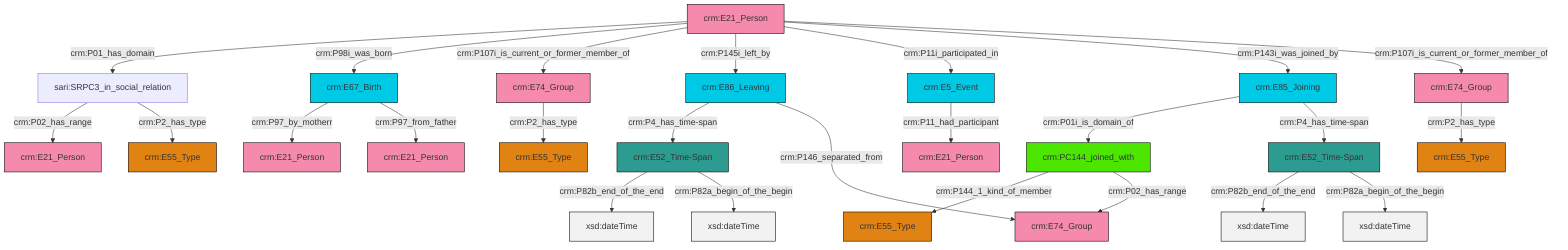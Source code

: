 graph TD
classDef Literal fill:#f2f2f2,stroke:#000000;
classDef CRM_Entity fill:#FFFFFF,stroke:#000000;
classDef Temporal_Entity fill:#00C9E6, stroke:#000000;
classDef Type fill:#E18312, stroke:#000000;
classDef Time-Span fill:#2C9C91, stroke:#000000;
classDef Appellation fill:#FFEB7F, stroke:#000000;
classDef Place fill:#008836, stroke:#000000;
classDef Persistent_Item fill:#B266B2, stroke:#000000;
classDef Conceptual_Object fill:#FFD700, stroke:#000000;
classDef Physical_Thing fill:#D2B48C, stroke:#000000;
classDef Actor fill:#f58aad, stroke:#000000;
classDef PC_Classes fill:#4ce600, stroke:#000000;
classDef Multi fill:#cccccc,stroke:#000000;

0["crm:E21_Person"]:::Actor -->|crm:P01_has_domain| 1["sari:SRPC3_in_social_relation"]:::Default
2["crm:E52_Time-Span"]:::Time-Span -->|crm:P82b_end_of_the_end| 3[xsd:dateTime]:::Literal
0["crm:E21_Person"]:::Actor -->|crm:P98i_was_born| 4["crm:E67_Birth"]:::Temporal_Entity
9["crm:E74_Group"]:::Actor -->|crm:P2_has_type| 10["crm:E55_Type"]:::Type
0["crm:E21_Person"]:::Actor -->|crm:P107i_is_current_or_former_member_of| 11["crm:E74_Group"]:::Actor
14["crm:E52_Time-Span"]:::Time-Span -->|crm:P82b_end_of_the_end| 15[xsd:dateTime]:::Literal
16["crm:E85_Joining"]:::Temporal_Entity -->|crm:P01i_is_domain_of| 5["crm:PC144_joined_with"]:::PC_Classes
4["crm:E67_Birth"]:::Temporal_Entity -->|crm:P97_by_motherr| 19["crm:E21_Person"]:::Actor
5["crm:PC144_joined_with"]:::PC_Classes -->|crm:P144_1_kind_of_member| 20["crm:E55_Type"]:::Type
1["sari:SRPC3_in_social_relation"]:::Default -->|crm:P02_has_range| 21["crm:E21_Person"]:::Actor
16["crm:E85_Joining"]:::Temporal_Entity -->|crm:P4_has_time-span| 14["crm:E52_Time-Span"]:::Time-Span
2["crm:E52_Time-Span"]:::Time-Span -->|crm:P82a_begin_of_the_begin| 22[xsd:dateTime]:::Literal
14["crm:E52_Time-Span"]:::Time-Span -->|crm:P82a_begin_of_the_begin| 28[xsd:dateTime]:::Literal
0["crm:E21_Person"]:::Actor -->|crm:P145i_left_by| 29["crm:E86_Leaving"]:::Temporal_Entity
0["crm:E21_Person"]:::Actor -->|crm:P11i_participated_in| 17["crm:E5_Event"]:::Temporal_Entity
1["sari:SRPC3_in_social_relation"]:::Default -->|crm:P2_has_type| 25["crm:E55_Type"]:::Type
29["crm:E86_Leaving"]:::Temporal_Entity -->|crm:P4_has_time-span| 2["crm:E52_Time-Span"]:::Time-Span
29["crm:E86_Leaving"]:::Temporal_Entity -->|crm:P146_separated_from| 30["crm:E74_Group"]:::Actor
4["crm:E67_Birth"]:::Temporal_Entity -->|crm:P97_from_father| 12["crm:E21_Person"]:::Actor
11["crm:E74_Group"]:::Actor -->|crm:P2_has_type| 7["crm:E55_Type"]:::Type
17["crm:E5_Event"]:::Temporal_Entity -->|crm:P11_had_participant| 43["crm:E21_Person"]:::Actor
0["crm:E21_Person"]:::Actor -->|crm:P143i_was_joined_by| 16["crm:E85_Joining"]:::Temporal_Entity
0["crm:E21_Person"]:::Actor -->|crm:P107i_is_current_or_former_member_of| 9["crm:E74_Group"]:::Actor
5["crm:PC144_joined_with"]:::PC_Classes -->|crm:P02_has_range| 30["crm:E74_Group"]:::Actor